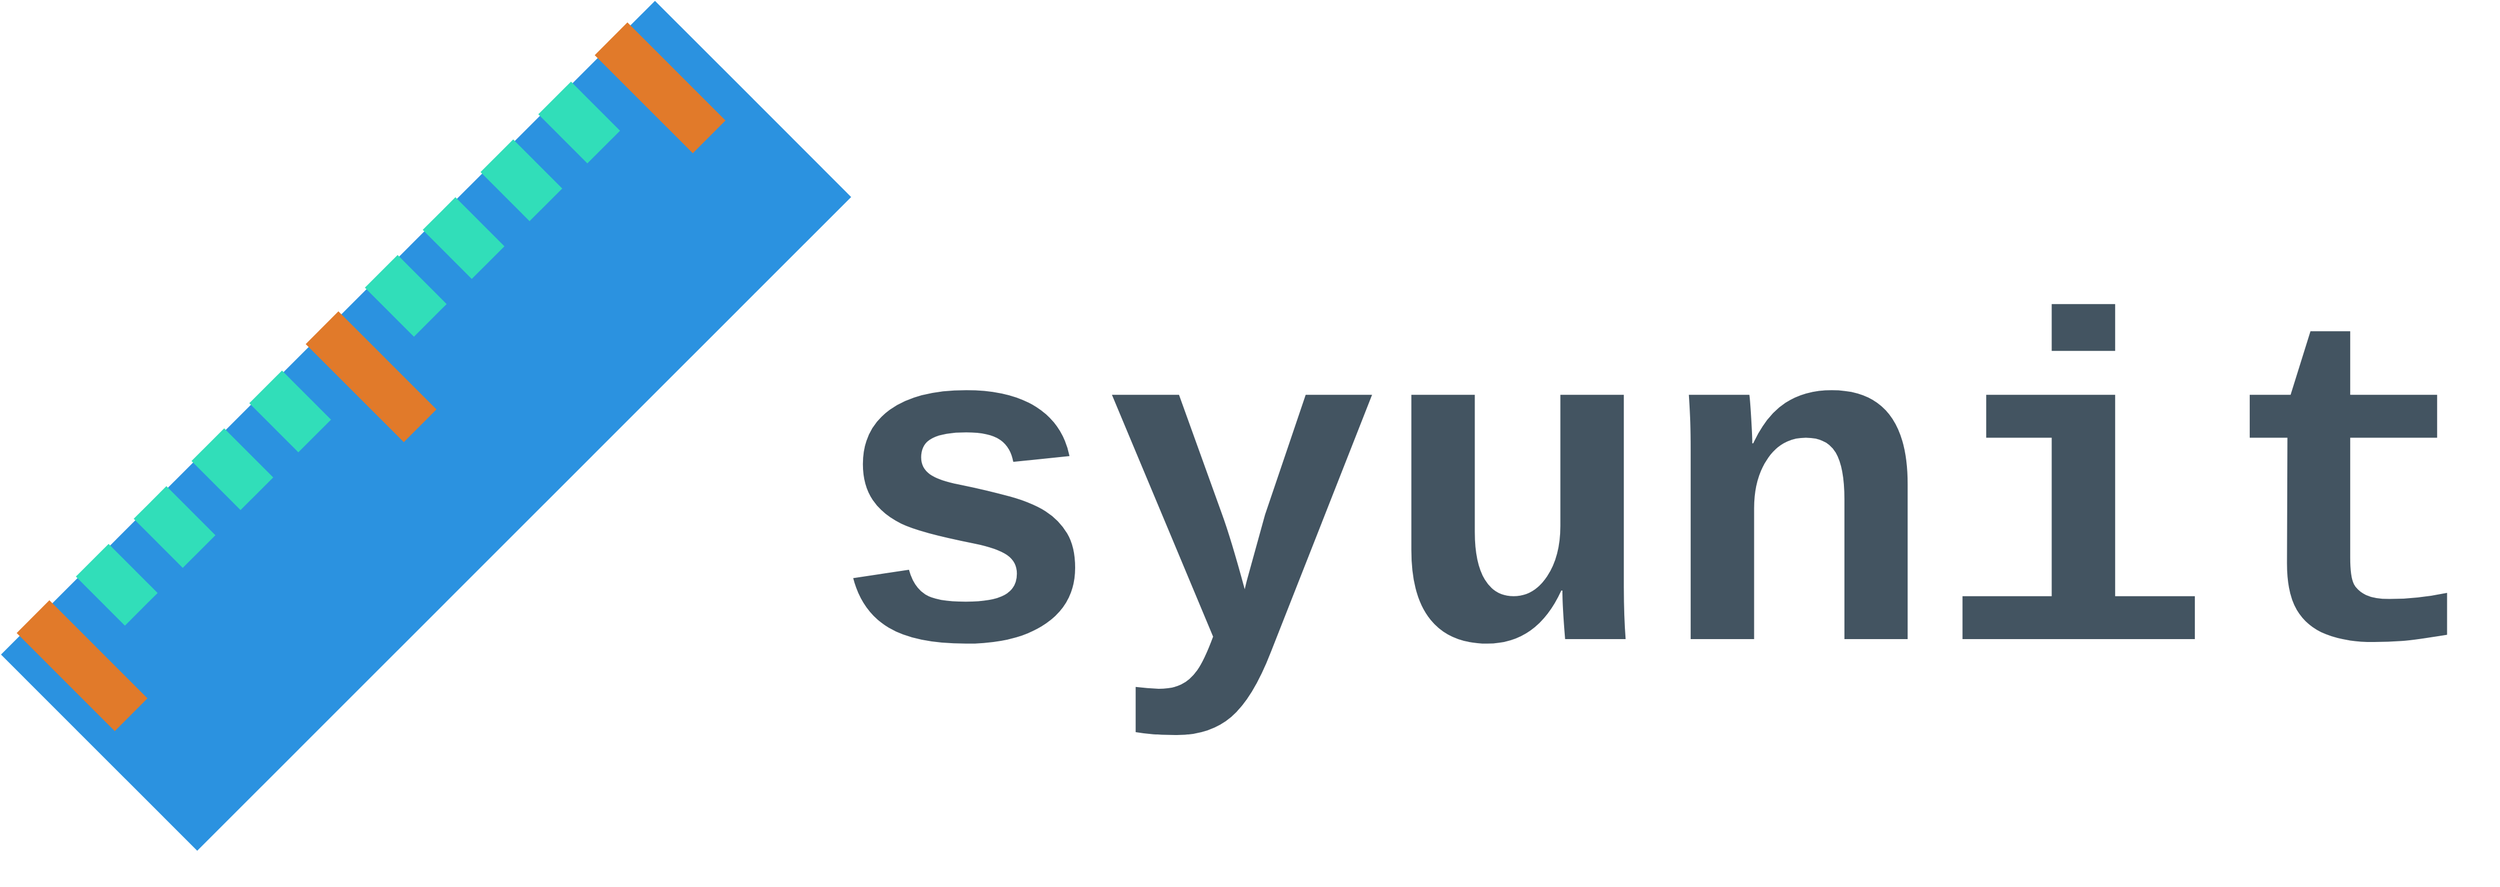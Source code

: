 <mxfile version="24.7.8">
  <diagram name="Seite-1" id="KPvMatFtawjSY6nTeGH0">
    <mxGraphModel dx="5926" dy="3440" grid="1" gridSize="10" guides="1" tooltips="1" connect="1" arrows="1" fold="1" page="1" pageScale="1" pageWidth="827" pageHeight="1169" math="0" shadow="0">
      <root>
        <mxCell id="0" />
        <mxCell id="1" parent="0" />
        <mxCell id="_36KKs7gGeN7UvDyYJys-1" value="" style="rounded=0;whiteSpace=wrap;html=1;fillColor=#2B92E0;strokeColor=none;rotation=-45;" parent="1" vertex="1">
          <mxGeometry x="87.57" y="292.43" width="800" height="240" as="geometry" />
        </mxCell>
        <mxCell id="_36KKs7gGeN7UvDyYJys-2" value="" style="rounded=0;whiteSpace=wrap;html=1;strokeColor=none;fillColor=#E17A2A;rotation=-45;" parent="1" vertex="1">
          <mxGeometry x="170" y="560" width="40" height="120" as="geometry" />
        </mxCell>
        <mxCell id="_36KKs7gGeN7UvDyYJys-10" value="" style="rounded=0;whiteSpace=wrap;html=1;strokeColor=none;fillColor=#31DEB9;rotation=315;" parent="1" vertex="1">
          <mxGeometry x="200" y="520" width="40" height="60" as="geometry" />
        </mxCell>
        <mxCell id="_36KKs7gGeN7UvDyYJys-11" value="" style="rounded=0;whiteSpace=wrap;html=1;strokeColor=none;gradientColor=none;fillColor=#31DEB9;rotation=315;" parent="1" vertex="1">
          <mxGeometry x="250" y="470" width="40" height="60" as="geometry" />
        </mxCell>
        <mxCell id="_36KKs7gGeN7UvDyYJys-12" value="" style="rounded=0;whiteSpace=wrap;html=1;strokeColor=none;fillColor=#31DEB9;rotation=315;" parent="1" vertex="1">
          <mxGeometry x="300" y="420" width="40" height="60" as="geometry" />
        </mxCell>
        <mxCell id="_36KKs7gGeN7UvDyYJys-13" value="" style="rounded=0;whiteSpace=wrap;html=1;strokeColor=none;gradientColor=none;fillColor=#31DEB9;rotation=315;" parent="1" vertex="1">
          <mxGeometry x="350" y="370" width="40" height="60" as="geometry" />
        </mxCell>
        <mxCell id="g-rsbQdkPr0Xx3ncaePd-2" value="" style="rounded=0;whiteSpace=wrap;html=1;strokeColor=none;fillColor=#E17A2A;rotation=315;" vertex="1" parent="1">
          <mxGeometry x="420" y="310" width="40" height="120" as="geometry" />
        </mxCell>
        <mxCell id="g-rsbQdkPr0Xx3ncaePd-3" value="" style="rounded=0;whiteSpace=wrap;html=1;strokeColor=none;fillColor=#31DEB9;rotation=315;" vertex="1" parent="1">
          <mxGeometry x="450" y="270" width="40" height="60" as="geometry" />
        </mxCell>
        <mxCell id="g-rsbQdkPr0Xx3ncaePd-4" value="" style="rounded=0;whiteSpace=wrap;html=1;strokeColor=none;gradientColor=none;fillColor=#31DEB9;rotation=315;" vertex="1" parent="1">
          <mxGeometry x="500" y="220" width="40" height="60" as="geometry" />
        </mxCell>
        <mxCell id="g-rsbQdkPr0Xx3ncaePd-5" value="" style="rounded=0;whiteSpace=wrap;html=1;strokeColor=none;fillColor=#31DEB9;rotation=315;" vertex="1" parent="1">
          <mxGeometry x="550" y="170" width="40" height="60" as="geometry" />
        </mxCell>
        <mxCell id="g-rsbQdkPr0Xx3ncaePd-6" value="" style="rounded=0;whiteSpace=wrap;html=1;strokeColor=none;gradientColor=none;fillColor=#31DEB9;rotation=315;" vertex="1" parent="1">
          <mxGeometry x="600" y="120" width="40" height="60" as="geometry" />
        </mxCell>
        <mxCell id="g-rsbQdkPr0Xx3ncaePd-7" value="" style="rounded=0;whiteSpace=wrap;html=1;strokeColor=none;fillColor=#E17A2A;rotation=315;" vertex="1" parent="1">
          <mxGeometry x="670" y="60" width="40" height="120" as="geometry" />
        </mxCell>
        <mxCell id="g-rsbQdkPr0Xx3ncaePd-8" value="&lt;font color=&quot;#435461&quot; size=&quot;1&quot; style=&quot;&quot; face=&quot;Courier New&quot;&gt;&lt;b style=&quot;font-size: 400px;&quot;&gt;syunit&lt;/b&gt;&lt;/font&gt;" style="text;html=1;align=center;verticalAlign=middle;whiteSpace=wrap;rounded=0;" vertex="1" parent="1">
          <mxGeometry x="827" y="170" width="1453" height="640" as="geometry" />
        </mxCell>
      </root>
    </mxGraphModel>
  </diagram>
</mxfile>
